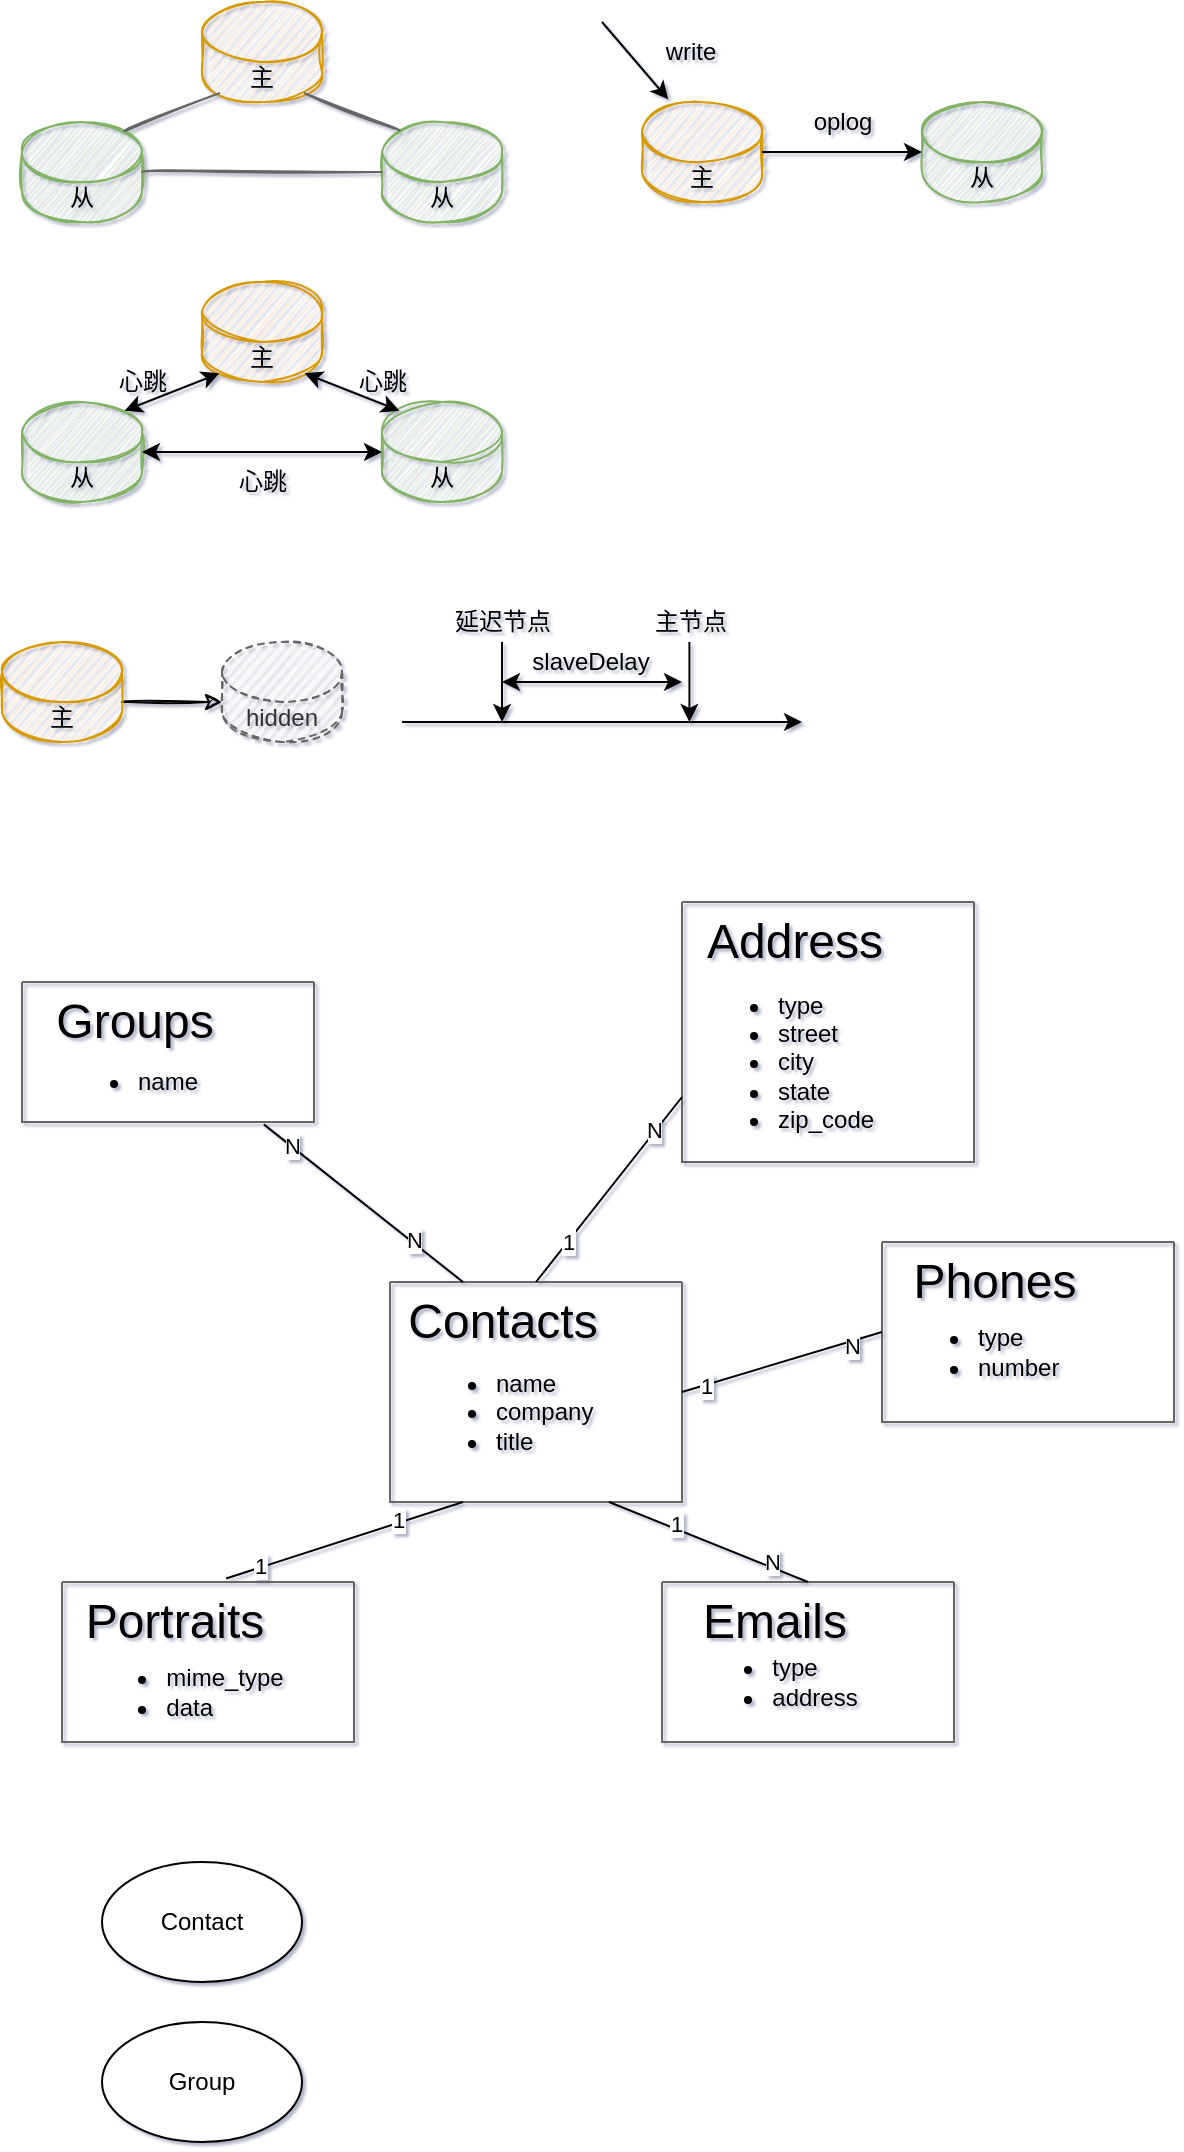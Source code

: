 <mxfile version="14.8.0" type="github">
  <diagram id="E6e28HuY4WMFGnZnQlnY" name="Page-1">
    <mxGraphModel dx="1166" dy="680" grid="1" gridSize="10" guides="1" tooltips="1" connect="1" arrows="1" fold="1" page="1" pageScale="1" pageWidth="827" pageHeight="1169" background="none" math="0" shadow="1">
      <root>
        <mxCell id="0" />
        <mxCell id="1" parent="0" />
        <mxCell id="Lh5tlmnLkKcULbW0t-rl-1" value="主" style="shape=cylinder3;whiteSpace=wrap;html=1;boundedLbl=1;backgroundOutline=1;size=15;fillColor=#ffe6cc;strokeColor=#d79b00;sketch=1;rounded=1;" parent="1" vertex="1">
          <mxGeometry x="150" y="180" width="60" height="50" as="geometry" />
        </mxCell>
        <mxCell id="Lh5tlmnLkKcULbW0t-rl-2" value="从" style="shape=cylinder3;whiteSpace=wrap;html=1;boundedLbl=1;backgroundOutline=1;size=15;fillColor=#d5e8d4;strokeColor=#82b366;sketch=1;rounded=1;" parent="1" vertex="1">
          <mxGeometry x="60" y="240" width="60" height="50" as="geometry" />
        </mxCell>
        <mxCell id="Lh5tlmnLkKcULbW0t-rl-3" value="从" style="shape=cylinder3;whiteSpace=wrap;html=1;boundedLbl=1;backgroundOutline=1;size=15;fillColor=#d5e8d4;strokeColor=#82b366;sketch=1;rounded=1;" parent="1" vertex="1">
          <mxGeometry x="240" y="240" width="60" height="50" as="geometry" />
        </mxCell>
        <mxCell id="Lh5tlmnLkKcULbW0t-rl-4" value="" style="endArrow=none;html=1;exitX=1;exitY=0.5;exitDx=0;exitDy=0;exitPerimeter=0;entryX=0;entryY=0.5;entryDx=0;entryDy=0;entryPerimeter=0;gradientColor=#b3b3b3;fillColor=#f5f5f5;strokeColor=#666666;sketch=1;curved=1;" parent="1" source="Lh5tlmnLkKcULbW0t-rl-2" target="Lh5tlmnLkKcULbW0t-rl-3" edge="1">
          <mxGeometry width="50" height="50" relative="1" as="geometry">
            <mxPoint x="390" y="370" as="sourcePoint" />
            <mxPoint x="440" y="320" as="targetPoint" />
          </mxGeometry>
        </mxCell>
        <mxCell id="Lh5tlmnLkKcULbW0t-rl-6" value="" style="endArrow=none;html=1;exitX=0.855;exitY=0;exitDx=0;exitDy=4.35;exitPerimeter=0;entryX=0.145;entryY=1;entryDx=0;entryDy=-4.35;entryPerimeter=0;gradientColor=#b3b3b3;fillColor=#f5f5f5;strokeColor=#666666;sketch=1;curved=1;" parent="1" source="Lh5tlmnLkKcULbW0t-rl-2" target="Lh5tlmnLkKcULbW0t-rl-1" edge="1">
          <mxGeometry width="50" height="50" relative="1" as="geometry">
            <mxPoint x="100" y="230" as="sourcePoint" />
            <mxPoint x="150" y="180" as="targetPoint" />
          </mxGeometry>
        </mxCell>
        <mxCell id="Lh5tlmnLkKcULbW0t-rl-7" value="" style="endArrow=none;html=1;exitX=0.145;exitY=0;exitDx=0;exitDy=4.35;exitPerimeter=0;entryX=0.855;entryY=1;entryDx=0;entryDy=-4.35;entryPerimeter=0;gradientColor=#b3b3b3;fillColor=#f5f5f5;strokeColor=#666666;sketch=1;curved=1;" parent="1" source="Lh5tlmnLkKcULbW0t-rl-3" target="Lh5tlmnLkKcULbW0t-rl-1" edge="1">
          <mxGeometry width="50" height="50" relative="1" as="geometry">
            <mxPoint x="210.0" y="240.0" as="sourcePoint" />
            <mxPoint x="257.4" y="191.3" as="targetPoint" />
          </mxGeometry>
        </mxCell>
        <mxCell id="Lh5tlmnLkKcULbW0t-rl-9" style="edgeStyle=orthogonalEdgeStyle;curved=1;rounded=0;sketch=1;orthogonalLoop=1;jettySize=auto;html=1;exitX=0.5;exitY=1;exitDx=0;exitDy=0;exitPerimeter=0;" parent="1" source="Lh5tlmnLkKcULbW0t-rl-2" target="Lh5tlmnLkKcULbW0t-rl-2" edge="1">
          <mxGeometry relative="1" as="geometry" />
        </mxCell>
        <mxCell id="Lh5tlmnLkKcULbW0t-rl-10" value="&lt;font face=&quot;Comic Sans MS&quot;&gt;主&lt;/font&gt;" style="shape=cylinder3;whiteSpace=wrap;html=1;boundedLbl=1;backgroundOutline=1;size=15;rounded=1;sketch=1;fillColor=#ffe6cc;strokeColor=#d79b00;" parent="1" vertex="1">
          <mxGeometry x="370" y="230" width="60" height="50" as="geometry" />
        </mxCell>
        <mxCell id="Lh5tlmnLkKcULbW0t-rl-11" value="&lt;font face=&quot;Comic Sans MS&quot;&gt;从&lt;/font&gt;" style="shape=cylinder3;whiteSpace=wrap;html=1;boundedLbl=1;backgroundOutline=1;size=15;rounded=1;sketch=1;fillColor=#d5e8d4;strokeColor=#82b366;" parent="1" vertex="1">
          <mxGeometry x="510" y="230" width="60" height="50" as="geometry" />
        </mxCell>
        <mxCell id="Lh5tlmnLkKcULbW0t-rl-12" value="" style="endArrow=classic;html=1;exitX=1;exitY=0.5;exitDx=0;exitDy=0;exitPerimeter=0;" parent="1" source="Lh5tlmnLkKcULbW0t-rl-10" edge="1">
          <mxGeometry width="50" height="50" relative="1" as="geometry">
            <mxPoint x="400" y="270" as="sourcePoint" />
            <mxPoint x="510" y="255" as="targetPoint" />
          </mxGeometry>
        </mxCell>
        <mxCell id="Lh5tlmnLkKcULbW0t-rl-13" value="oplog" style="text;html=1;align=center;verticalAlign=middle;resizable=0;points=[];autosize=1;strokeColor=none;" parent="1" vertex="1">
          <mxGeometry x="450" y="230" width="40" height="20" as="geometry" />
        </mxCell>
        <mxCell id="Lh5tlmnLkKcULbW0t-rl-14" value="" style="endArrow=classic;html=1;entryX=0.219;entryY=-0.026;entryDx=0;entryDy=0;entryPerimeter=0;" parent="1" target="Lh5tlmnLkKcULbW0t-rl-10" edge="1">
          <mxGeometry width="50" height="50" relative="1" as="geometry">
            <mxPoint x="350" y="190" as="sourcePoint" />
            <mxPoint x="450" y="220" as="targetPoint" />
          </mxGeometry>
        </mxCell>
        <mxCell id="Lh5tlmnLkKcULbW0t-rl-15" value="write" style="text;html=1;align=center;verticalAlign=middle;resizable=0;points=[];autosize=1;strokeColor=none;" parent="1" vertex="1">
          <mxGeometry x="374" y="195" width="40" height="20" as="geometry" />
        </mxCell>
        <mxCell id="Lh5tlmnLkKcULbW0t-rl-16" value="主" style="shape=cylinder3;whiteSpace=wrap;html=1;boundedLbl=1;backgroundOutline=1;size=15;fillColor=#ffe6cc;strokeColor=#d79b00;sketch=1;rounded=1;" parent="1" vertex="1">
          <mxGeometry x="150" y="320" width="60" height="50" as="geometry" />
        </mxCell>
        <mxCell id="Lh5tlmnLkKcULbW0t-rl-17" value="从" style="shape=cylinder3;whiteSpace=wrap;html=1;boundedLbl=1;backgroundOutline=1;size=15;fillColor=#d5e8d4;strokeColor=#82b366;sketch=1;rounded=1;" parent="1" vertex="1">
          <mxGeometry x="60" y="380" width="60" height="50" as="geometry" />
        </mxCell>
        <mxCell id="Lh5tlmnLkKcULbW0t-rl-18" value="从" style="shape=cylinder3;whiteSpace=wrap;html=1;boundedLbl=1;backgroundOutline=1;size=15;fillColor=#d5e8d4;strokeColor=#82b366;sketch=1;rounded=1;" parent="1" vertex="1">
          <mxGeometry x="240" y="380" width="60" height="50" as="geometry" />
        </mxCell>
        <mxCell id="Lh5tlmnLkKcULbW0t-rl-22" style="edgeStyle=orthogonalEdgeStyle;curved=1;rounded=0;sketch=1;orthogonalLoop=1;jettySize=auto;html=1;exitX=0.5;exitY=1;exitDx=0;exitDy=0;exitPerimeter=0;" parent="1" source="Lh5tlmnLkKcULbW0t-rl-17" target="Lh5tlmnLkKcULbW0t-rl-17" edge="1">
          <mxGeometry relative="1" as="geometry" />
        </mxCell>
        <mxCell id="Lh5tlmnLkKcULbW0t-rl-23" value="" style="endArrow=classic;startArrow=classic;html=1;entryX=0.145;entryY=1;entryDx=0;entryDy=-4.35;entryPerimeter=0;exitX=0.855;exitY=0;exitDx=0;exitDy=4.35;exitPerimeter=0;" parent="1" source="Lh5tlmnLkKcULbW0t-rl-17" target="Lh5tlmnLkKcULbW0t-rl-16" edge="1">
          <mxGeometry width="50" height="50" relative="1" as="geometry">
            <mxPoint x="100" y="400" as="sourcePoint" />
            <mxPoint x="150" y="350" as="targetPoint" />
          </mxGeometry>
        </mxCell>
        <mxCell id="Lh5tlmnLkKcULbW0t-rl-24" value="" style="endArrow=classic;startArrow=classic;html=1;entryX=0.855;entryY=1;entryDx=0;entryDy=-4.35;entryPerimeter=0;exitX=0.145;exitY=0;exitDx=0;exitDy=4.35;exitPerimeter=0;" parent="1" source="Lh5tlmnLkKcULbW0t-rl-18" target="Lh5tlmnLkKcULbW0t-rl-16" edge="1">
          <mxGeometry width="50" height="50" relative="1" as="geometry">
            <mxPoint x="121.3" y="394.35" as="sourcePoint" />
            <mxPoint x="168.7" y="375.65" as="targetPoint" />
          </mxGeometry>
        </mxCell>
        <mxCell id="Lh5tlmnLkKcULbW0t-rl-25" value="" style="endArrow=classic;startArrow=classic;html=1;entryX=0;entryY=0.5;entryDx=0;entryDy=0;entryPerimeter=0;exitX=1;exitY=0.5;exitDx=0;exitDy=0;exitPerimeter=0;" parent="1" source="Lh5tlmnLkKcULbW0t-rl-17" target="Lh5tlmnLkKcULbW0t-rl-18" edge="1">
          <mxGeometry width="50" height="50" relative="1" as="geometry">
            <mxPoint x="121.3" y="394.35" as="sourcePoint" />
            <mxPoint x="168.7" y="375.65" as="targetPoint" />
          </mxGeometry>
        </mxCell>
        <mxCell id="Lh5tlmnLkKcULbW0t-rl-26" value="心跳" style="text;html=1;align=center;verticalAlign=middle;resizable=0;points=[];autosize=1;strokeColor=none;" parent="1" vertex="1">
          <mxGeometry x="100" y="360" width="40" height="20" as="geometry" />
        </mxCell>
        <mxCell id="Lh5tlmnLkKcULbW0t-rl-27" value="心跳" style="text;html=1;align=center;verticalAlign=middle;resizable=0;points=[];autosize=1;strokeColor=none;" parent="1" vertex="1">
          <mxGeometry x="220" y="360" width="40" height="20" as="geometry" />
        </mxCell>
        <mxCell id="Lh5tlmnLkKcULbW0t-rl-28" value="心跳" style="text;html=1;align=center;verticalAlign=middle;resizable=0;points=[];autosize=1;strokeColor=none;" parent="1" vertex="1">
          <mxGeometry x="160" y="410" width="40" height="20" as="geometry" />
        </mxCell>
        <mxCell id="Lh5tlmnLkKcULbW0t-rl-31" style="edgeStyle=orthogonalEdgeStyle;curved=1;rounded=0;sketch=1;orthogonalLoop=1;jettySize=auto;html=1;exitX=1;exitY=0;exitDx=0;exitDy=30;exitPerimeter=0;entryX=0;entryY=0;entryDx=0;entryDy=30;entryPerimeter=0;endArrow=classic;endFill=1;" parent="1" source="Lh5tlmnLkKcULbW0t-rl-29" target="Lh5tlmnLkKcULbW0t-rl-30" edge="1">
          <mxGeometry relative="1" as="geometry" />
        </mxCell>
        <mxCell id="Lh5tlmnLkKcULbW0t-rl-29" value="主" style="shape=cylinder3;whiteSpace=wrap;html=1;boundedLbl=1;backgroundOutline=1;size=15;fillColor=#ffe6cc;strokeColor=#d79b00;sketch=1;rounded=1;" parent="1" vertex="1">
          <mxGeometry x="50" y="500" width="60" height="50" as="geometry" />
        </mxCell>
        <mxCell id="Lh5tlmnLkKcULbW0t-rl-30" value="hidden" style="shape=cylinder3;whiteSpace=wrap;html=1;boundedLbl=1;backgroundOutline=1;size=15;fillColor=#f5f5f5;strokeColor=#666666;sketch=1;rounded=1;fontColor=#333333;dashed=1;" parent="1" vertex="1">
          <mxGeometry x="160" y="500" width="60" height="50" as="geometry" />
        </mxCell>
        <mxCell id="Lh5tlmnLkKcULbW0t-rl-33" value="" style="endArrow=classic;html=1;" parent="1" edge="1">
          <mxGeometry width="50" height="50" relative="1" as="geometry">
            <mxPoint x="250" y="540" as="sourcePoint" />
            <mxPoint x="450" y="540" as="targetPoint" />
          </mxGeometry>
        </mxCell>
        <mxCell id="Lh5tlmnLkKcULbW0t-rl-34" value="" style="endArrow=classic;html=1;" parent="1" edge="1">
          <mxGeometry width="50" height="50" relative="1" as="geometry">
            <mxPoint x="300" y="500" as="sourcePoint" />
            <mxPoint x="300" y="540" as="targetPoint" />
          </mxGeometry>
        </mxCell>
        <mxCell id="Lh5tlmnLkKcULbW0t-rl-35" value="" style="endArrow=classic;html=1;" parent="1" edge="1">
          <mxGeometry width="50" height="50" relative="1" as="geometry">
            <mxPoint x="393.71" y="500" as="sourcePoint" />
            <mxPoint x="393.71" y="540" as="targetPoint" />
          </mxGeometry>
        </mxCell>
        <mxCell id="Lh5tlmnLkKcULbW0t-rl-36" value="" style="endArrow=classic;startArrow=classic;html=1;" parent="1" edge="1">
          <mxGeometry width="50" height="50" relative="1" as="geometry">
            <mxPoint x="300" y="520" as="sourcePoint" />
            <mxPoint x="390" y="520" as="targetPoint" />
          </mxGeometry>
        </mxCell>
        <mxCell id="Lh5tlmnLkKcULbW0t-rl-37" value="延迟节点" style="text;html=1;align=center;verticalAlign=middle;resizable=0;points=[];autosize=1;strokeColor=none;" parent="1" vertex="1">
          <mxGeometry x="270" y="480" width="60" height="20" as="geometry" />
        </mxCell>
        <mxCell id="Lh5tlmnLkKcULbW0t-rl-38" value="主节点" style="text;html=1;align=center;verticalAlign=middle;resizable=0;points=[];autosize=1;strokeColor=none;" parent="1" vertex="1">
          <mxGeometry x="369" y="480" width="50" height="20" as="geometry" />
        </mxCell>
        <mxCell id="Lh5tlmnLkKcULbW0t-rl-40" value="slaveDelay" style="text;html=1;align=center;verticalAlign=middle;resizable=0;points=[];autosize=1;strokeColor=none;" parent="1" vertex="1">
          <mxGeometry x="309" y="500" width="70" height="20" as="geometry" />
        </mxCell>
        <mxCell id="wwEbwtCVRX3zbGxvgmTC-2" value="" style="swimlane;startSize=0;strokeColor=#666666;fontColor=#333333;fillColor=#828282;" parent="1" vertex="1">
          <mxGeometry x="244" y="820" width="146" height="110" as="geometry" />
        </mxCell>
        <mxCell id="wwEbwtCVRX3zbGxvgmTC-3" value="&lt;font style=&quot;font-size: 24px&quot;&gt;Contacts&lt;/font&gt;" style="text;html=1;align=center;verticalAlign=middle;resizable=0;points=[];autosize=1;strokeColor=none;" parent="wwEbwtCVRX3zbGxvgmTC-2" vertex="1">
          <mxGeometry x="1" y="10" width="110" height="20" as="geometry" />
        </mxCell>
        <mxCell id="wwEbwtCVRX3zbGxvgmTC-4" value="&lt;ul&gt;&lt;li&gt;&lt;span&gt;name&lt;/span&gt;&lt;br&gt;&lt;/li&gt;&lt;li&gt;&lt;span&gt;company&lt;/span&gt;&lt;/li&gt;&lt;li&gt;&lt;span&gt;title&lt;/span&gt;&lt;/li&gt;&lt;/ul&gt;" style="text;html=1;align=left;verticalAlign=middle;resizable=0;points=[];autosize=1;strokeColor=none;" parent="wwEbwtCVRX3zbGxvgmTC-2" vertex="1">
          <mxGeometry x="11" y="30" width="100" height="70" as="geometry" />
        </mxCell>
        <mxCell id="wwEbwtCVRX3zbGxvgmTC-5" value="" style="swimlane;startSize=0;fillColor=#f5f5f5;strokeColor=#666666;fontColor=#333333;" parent="1" vertex="1">
          <mxGeometry x="60" y="670" width="146" height="70" as="geometry" />
        </mxCell>
        <mxCell id="wwEbwtCVRX3zbGxvgmTC-6" value="&lt;font style=&quot;font-size: 24px&quot;&gt;Groups&lt;/font&gt;" style="text;html=1;align=center;verticalAlign=middle;resizable=0;points=[];autosize=1;strokeColor=none;" parent="wwEbwtCVRX3zbGxvgmTC-5" vertex="1">
          <mxGeometry x="11" y="10" width="90" height="20" as="geometry" />
        </mxCell>
        <mxCell id="wwEbwtCVRX3zbGxvgmTC-7" value="&lt;ul&gt;&lt;li&gt;name&lt;/li&gt;&lt;/ul&gt;" style="text;html=1;align=left;verticalAlign=middle;resizable=0;points=[];autosize=1;strokeColor=none;" parent="wwEbwtCVRX3zbGxvgmTC-5" vertex="1">
          <mxGeometry x="16" y="30" width="90" height="40" as="geometry" />
        </mxCell>
        <mxCell id="wwEbwtCVRX3zbGxvgmTC-9" value="" style="swimlane;startSize=0;fillColor=#f5f5f5;strokeColor=#666666;fontColor=#333333;" parent="1" vertex="1">
          <mxGeometry x="80" y="970" width="146" height="80" as="geometry" />
        </mxCell>
        <mxCell id="wwEbwtCVRX3zbGxvgmTC-10" value="&lt;font style=&quot;font-size: 24px&quot;&gt;Portraits&lt;/font&gt;" style="text;html=1;align=center;verticalAlign=middle;resizable=0;points=[];autosize=1;strokeColor=none;" parent="wwEbwtCVRX3zbGxvgmTC-9" vertex="1">
          <mxGeometry x="6" y="10" width="100" height="20" as="geometry" />
        </mxCell>
        <mxCell id="wwEbwtCVRX3zbGxvgmTC-11" value="&lt;ul&gt;&lt;li&gt;mime_type&lt;/li&gt;&lt;li style=&quot;text-align: left&quot;&gt;data&lt;/li&gt;&lt;/ul&gt;" style="text;html=1;align=center;verticalAlign=middle;resizable=0;points=[];autosize=1;strokeColor=none;" parent="wwEbwtCVRX3zbGxvgmTC-9" vertex="1">
          <mxGeometry x="6" y="25" width="110" height="60" as="geometry" />
        </mxCell>
        <mxCell id="wwEbwtCVRX3zbGxvgmTC-12" value="" style="swimlane;startSize=0;fillColor=#f5f5f5;strokeColor=#666666;fontColor=#333333;" parent="1" vertex="1">
          <mxGeometry x="380" y="970" width="146" height="80" as="geometry" />
        </mxCell>
        <mxCell id="wwEbwtCVRX3zbGxvgmTC-13" value="&lt;font style=&quot;font-size: 24px&quot;&gt;Emails&lt;br&gt;&lt;/font&gt;" style="text;html=1;align=center;verticalAlign=middle;resizable=0;points=[];autosize=1;strokeColor=none;" parent="wwEbwtCVRX3zbGxvgmTC-12" vertex="1">
          <mxGeometry x="11" y="10" width="90" height="20" as="geometry" />
        </mxCell>
        <mxCell id="wwEbwtCVRX3zbGxvgmTC-14" value="&lt;ul&gt;&lt;li style=&quot;text-align: left&quot;&gt;type&lt;/li&gt;&lt;li style=&quot;text-align: left&quot;&gt;address&lt;/li&gt;&lt;/ul&gt;" style="text;html=1;align=center;verticalAlign=middle;resizable=0;points=[];autosize=1;strokeColor=none;" parent="wwEbwtCVRX3zbGxvgmTC-12" vertex="1">
          <mxGeometry x="6" y="20" width="100" height="60" as="geometry" />
        </mxCell>
        <mxCell id="wwEbwtCVRX3zbGxvgmTC-16" value="" style="swimlane;startSize=0;fillColor=#f5f5f5;strokeColor=#666666;fontColor=#333333;" parent="1" vertex="1">
          <mxGeometry x="490" y="800" width="146" height="90" as="geometry" />
        </mxCell>
        <mxCell id="wwEbwtCVRX3zbGxvgmTC-17" value="&lt;font style=&quot;font-size: 24px&quot;&gt;Phones&lt;/font&gt;" style="text;html=1;align=center;verticalAlign=middle;resizable=0;points=[];autosize=1;strokeColor=none;" parent="wwEbwtCVRX3zbGxvgmTC-16" vertex="1">
          <mxGeometry x="6" y="10" width="100" height="20" as="geometry" />
        </mxCell>
        <mxCell id="wwEbwtCVRX3zbGxvgmTC-18" value="&lt;ul&gt;&lt;li&gt;type&lt;/li&gt;&lt;li&gt;number&lt;/li&gt;&lt;/ul&gt;" style="text;html=1;align=left;verticalAlign=middle;resizable=0;points=[];autosize=1;strokeColor=none;" parent="wwEbwtCVRX3zbGxvgmTC-16" vertex="1">
          <mxGeometry x="6" y="25" width="100" height="60" as="geometry" />
        </mxCell>
        <mxCell id="wwEbwtCVRX3zbGxvgmTC-19" value="" style="swimlane;startSize=0;fillColor=#f5f5f5;strokeColor=#666666;fontColor=#333333;" parent="1" vertex="1">
          <mxGeometry x="390" y="630" width="146" height="130" as="geometry" />
        </mxCell>
        <mxCell id="wwEbwtCVRX3zbGxvgmTC-20" value="&lt;font style=&quot;font-size: 24px&quot;&gt;Address&lt;/font&gt;" style="text;html=1;align=center;verticalAlign=middle;resizable=0;points=[];autosize=1;strokeColor=none;" parent="wwEbwtCVRX3zbGxvgmTC-19" vertex="1">
          <mxGeometry x="6" y="10" width="100" height="20" as="geometry" />
        </mxCell>
        <mxCell id="wwEbwtCVRX3zbGxvgmTC-21" value="&lt;ul&gt;&lt;li&gt;type&lt;/li&gt;&lt;li&gt;street&lt;/li&gt;&lt;li&gt;city&lt;/li&gt;&lt;li&gt;state&lt;/li&gt;&lt;li&gt;zip_code&lt;/li&gt;&lt;/ul&gt;" style="text;html=1;align=left;verticalAlign=middle;resizable=0;points=[];autosize=1;strokeColor=none;" parent="wwEbwtCVRX3zbGxvgmTC-19" vertex="1">
          <mxGeometry x="6" y="30" width="100" height="100" as="geometry" />
        </mxCell>
        <mxCell id="wwEbwtCVRX3zbGxvgmTC-23" value="" style="endArrow=none;html=1;exitX=1;exitY=0.5;exitDx=0;exitDy=0;entryX=0;entryY=0.5;entryDx=0;entryDy=0;" parent="1" source="wwEbwtCVRX3zbGxvgmTC-2" target="wwEbwtCVRX3zbGxvgmTC-16" edge="1">
          <mxGeometry width="50" height="50" relative="1" as="geometry">
            <mxPoint x="270" y="750" as="sourcePoint" />
            <mxPoint x="320" y="700" as="targetPoint" />
          </mxGeometry>
        </mxCell>
        <mxCell id="wwEbwtCVRX3zbGxvgmTC-34" value="1" style="edgeLabel;html=1;align=center;verticalAlign=middle;resizable=0;points=[];" parent="wwEbwtCVRX3zbGxvgmTC-23" vertex="1" connectable="0">
          <mxGeometry x="-0.738" y="-1" relative="1" as="geometry">
            <mxPoint x="-1" as="offset" />
          </mxGeometry>
        </mxCell>
        <mxCell id="wwEbwtCVRX3zbGxvgmTC-35" value="N" style="edgeLabel;html=1;align=center;verticalAlign=middle;resizable=0;points=[];" parent="wwEbwtCVRX3zbGxvgmTC-23" vertex="1" connectable="0">
          <mxGeometry x="0.689" y="-2" relative="1" as="geometry">
            <mxPoint as="offset" />
          </mxGeometry>
        </mxCell>
        <mxCell id="wwEbwtCVRX3zbGxvgmTC-24" value="" style="endArrow=none;html=1;exitX=0.828;exitY=1.017;exitDx=0;exitDy=0;exitPerimeter=0;entryX=0.25;entryY=0;entryDx=0;entryDy=0;" parent="1" source="wwEbwtCVRX3zbGxvgmTC-5" target="wwEbwtCVRX3zbGxvgmTC-2" edge="1">
          <mxGeometry width="50" height="50" relative="1" as="geometry">
            <mxPoint x="280" y="760" as="sourcePoint" />
            <mxPoint x="330" y="710" as="targetPoint" />
          </mxGeometry>
        </mxCell>
        <mxCell id="wwEbwtCVRX3zbGxvgmTC-28" value="N" style="edgeLabel;html=1;align=center;verticalAlign=middle;resizable=0;points=[];" parent="wwEbwtCVRX3zbGxvgmTC-24" vertex="1" connectable="0">
          <mxGeometry x="-0.722" relative="1" as="geometry">
            <mxPoint as="offset" />
          </mxGeometry>
        </mxCell>
        <mxCell id="wwEbwtCVRX3zbGxvgmTC-29" value="N" style="edgeLabel;html=1;align=center;verticalAlign=middle;resizable=0;points=[];" parent="wwEbwtCVRX3zbGxvgmTC-24" vertex="1" connectable="0">
          <mxGeometry x="0.493" y="2" relative="1" as="geometry">
            <mxPoint x="-1" as="offset" />
          </mxGeometry>
        </mxCell>
        <mxCell id="wwEbwtCVRX3zbGxvgmTC-25" value="" style="endArrow=none;html=1;exitX=0.5;exitY=0;exitDx=0;exitDy=0;entryX=0;entryY=0.75;entryDx=0;entryDy=0;" parent="1" source="wwEbwtCVRX3zbGxvgmTC-2" target="wwEbwtCVRX3zbGxvgmTC-19" edge="1">
          <mxGeometry width="50" height="50" relative="1" as="geometry">
            <mxPoint x="280" y="760" as="sourcePoint" />
            <mxPoint x="330" y="710" as="targetPoint" />
          </mxGeometry>
        </mxCell>
        <mxCell id="wwEbwtCVRX3zbGxvgmTC-36" value="1" style="edgeLabel;html=1;align=center;verticalAlign=middle;resizable=0;points=[];" parent="wwEbwtCVRX3zbGxvgmTC-25" vertex="1" connectable="0">
          <mxGeometry x="-0.568" relative="1" as="geometry">
            <mxPoint as="offset" />
          </mxGeometry>
        </mxCell>
        <mxCell id="wwEbwtCVRX3zbGxvgmTC-37" value="N" style="edgeLabel;html=1;align=center;verticalAlign=middle;resizable=0;points=[];" parent="wwEbwtCVRX3zbGxvgmTC-25" vertex="1" connectable="0">
          <mxGeometry x="0.642" y="1" relative="1" as="geometry">
            <mxPoint as="offset" />
          </mxGeometry>
        </mxCell>
        <mxCell id="wwEbwtCVRX3zbGxvgmTC-26" value="" style="endArrow=none;html=1;exitX=0.25;exitY=1;exitDx=0;exitDy=0;entryX=0.562;entryY=-0.022;entryDx=0;entryDy=0;entryPerimeter=0;" parent="1" source="wwEbwtCVRX3zbGxvgmTC-2" target="wwEbwtCVRX3zbGxvgmTC-9" edge="1">
          <mxGeometry width="50" height="50" relative="1" as="geometry">
            <mxPoint x="280" y="760" as="sourcePoint" />
            <mxPoint x="330" y="710" as="targetPoint" />
          </mxGeometry>
        </mxCell>
        <mxCell id="wwEbwtCVRX3zbGxvgmTC-30" value="1" style="edgeLabel;html=1;align=center;verticalAlign=middle;resizable=0;points=[];" parent="wwEbwtCVRX3zbGxvgmTC-26" vertex="1" connectable="0">
          <mxGeometry x="0.718" y="-1" relative="1" as="geometry">
            <mxPoint as="offset" />
          </mxGeometry>
        </mxCell>
        <mxCell id="wwEbwtCVRX3zbGxvgmTC-31" value="1" style="edgeLabel;html=1;align=center;verticalAlign=middle;resizable=0;points=[];" parent="wwEbwtCVRX3zbGxvgmTC-26" vertex="1" connectable="0">
          <mxGeometry x="-0.442" y="-2" relative="1" as="geometry">
            <mxPoint x="1" as="offset" />
          </mxGeometry>
        </mxCell>
        <mxCell id="wwEbwtCVRX3zbGxvgmTC-27" value="" style="endArrow=none;html=1;exitX=0.75;exitY=1;exitDx=0;exitDy=0;entryX=0.5;entryY=0;entryDx=0;entryDy=0;" parent="1" source="wwEbwtCVRX3zbGxvgmTC-2" target="wwEbwtCVRX3zbGxvgmTC-12" edge="1">
          <mxGeometry width="50" height="50" relative="1" as="geometry">
            <mxPoint x="280" y="760" as="sourcePoint" />
            <mxPoint x="330" y="710" as="targetPoint" />
          </mxGeometry>
        </mxCell>
        <mxCell id="wwEbwtCVRX3zbGxvgmTC-32" value="1" style="edgeLabel;html=1;align=center;verticalAlign=middle;resizable=0;points=[];" parent="wwEbwtCVRX3zbGxvgmTC-27" vertex="1" connectable="0">
          <mxGeometry x="-0.346" y="2" relative="1" as="geometry">
            <mxPoint as="offset" />
          </mxGeometry>
        </mxCell>
        <mxCell id="wwEbwtCVRX3zbGxvgmTC-33" value="N" style="edgeLabel;html=1;align=center;verticalAlign=middle;resizable=0;points=[];" parent="wwEbwtCVRX3zbGxvgmTC-27" vertex="1" connectable="0">
          <mxGeometry x="0.612" y="4" relative="1" as="geometry">
            <mxPoint y="1" as="offset" />
          </mxGeometry>
        </mxCell>
        <mxCell id="cRQAMdIp9ZnJGTgWbgQi-1" value="Contact" style="ellipse;whiteSpace=wrap;html=1;" vertex="1" parent="1">
          <mxGeometry x="100" y="1110" width="100" height="60" as="geometry" />
        </mxCell>
        <mxCell id="cRQAMdIp9ZnJGTgWbgQi-2" value="Group" style="ellipse;whiteSpace=wrap;html=1;" vertex="1" parent="1">
          <mxGeometry x="100" y="1190" width="100" height="60" as="geometry" />
        </mxCell>
      </root>
    </mxGraphModel>
  </diagram>
</mxfile>
